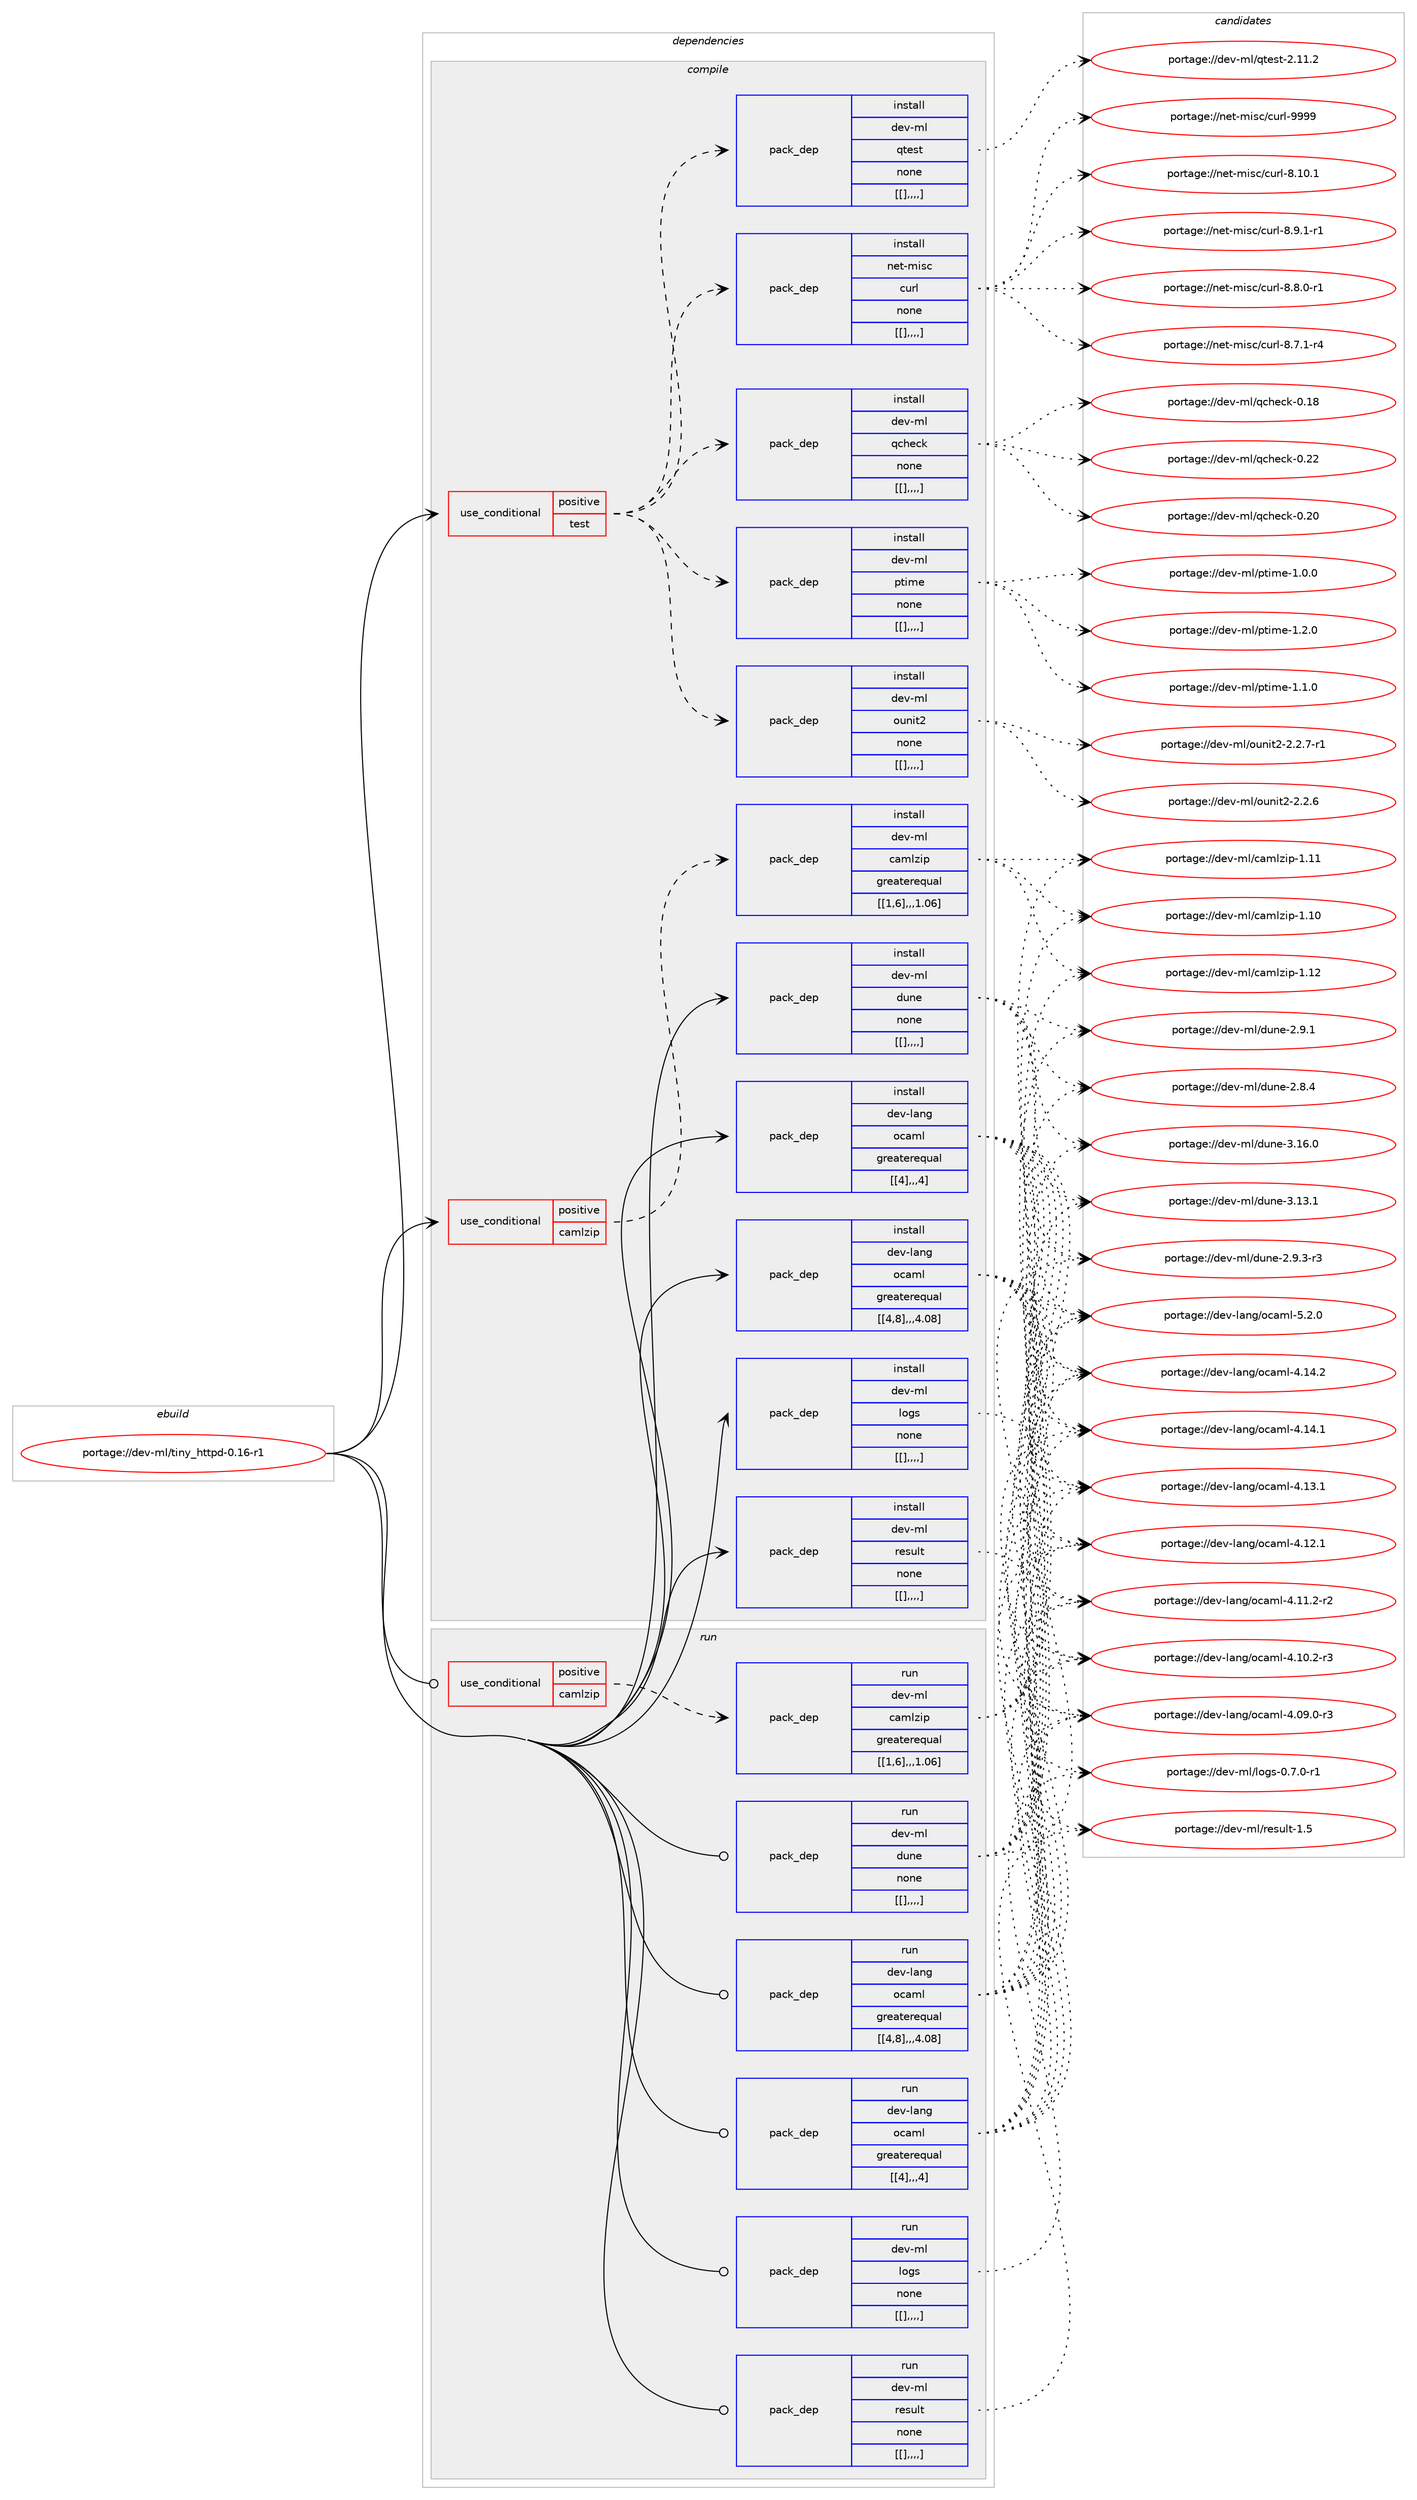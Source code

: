 digraph prolog {

# *************
# Graph options
# *************

newrank=true;
concentrate=true;
compound=true;
graph [rankdir=LR,fontname=Helvetica,fontsize=10,ranksep=1.5];#, ranksep=2.5, nodesep=0.2];
edge  [arrowhead=vee];
node  [fontname=Helvetica,fontsize=10];

# **********
# The ebuild
# **********

subgraph cluster_leftcol {
color=gray;
label=<<i>ebuild</i>>;
id [label="portage://dev-ml/tiny_httpd-0.16-r1", color=red, width=4, href="../dev-ml/tiny_httpd-0.16-r1.svg"];
}

# ****************
# The dependencies
# ****************

subgraph cluster_midcol {
color=gray;
label=<<i>dependencies</i>>;
subgraph cluster_compile {
fillcolor="#eeeeee";
style=filled;
label=<<i>compile</i>>;
subgraph cond31652 {
dependency129029 [label=<<TABLE BORDER="0" CELLBORDER="1" CELLSPACING="0" CELLPADDING="4"><TR><TD ROWSPAN="3" CELLPADDING="10">use_conditional</TD></TR><TR><TD>positive</TD></TR><TR><TD>camlzip</TD></TR></TABLE>>, shape=none, color=red];
subgraph pack96123 {
dependency129049 [label=<<TABLE BORDER="0" CELLBORDER="1" CELLSPACING="0" CELLPADDING="4" WIDTH="220"><TR><TD ROWSPAN="6" CELLPADDING="30">pack_dep</TD></TR><TR><TD WIDTH="110">install</TD></TR><TR><TD>dev-ml</TD></TR><TR><TD>camlzip</TD></TR><TR><TD>greaterequal</TD></TR><TR><TD>[[1,6],,,1.06]</TD></TR></TABLE>>, shape=none, color=blue];
}
dependency129029:e -> dependency129049:w [weight=20,style="dashed",arrowhead="vee"];
}
id:e -> dependency129029:w [weight=20,style="solid",arrowhead="vee"];
subgraph cond31654 {
dependency129067 [label=<<TABLE BORDER="0" CELLBORDER="1" CELLSPACING="0" CELLPADDING="4"><TR><TD ROWSPAN="3" CELLPADDING="10">use_conditional</TD></TR><TR><TD>positive</TD></TR><TR><TD>test</TD></TR></TABLE>>, shape=none, color=red];
subgraph pack96152 {
dependency129071 [label=<<TABLE BORDER="0" CELLBORDER="1" CELLSPACING="0" CELLPADDING="4" WIDTH="220"><TR><TD ROWSPAN="6" CELLPADDING="30">pack_dep</TD></TR><TR><TD WIDTH="110">install</TD></TR><TR><TD>dev-ml</TD></TR><TR><TD>qtest</TD></TR><TR><TD>none</TD></TR><TR><TD>[[],,,,]</TD></TR></TABLE>>, shape=none, color=blue];
}
dependency129067:e -> dependency129071:w [weight=20,style="dashed",arrowhead="vee"];
subgraph pack96156 {
dependency129073 [label=<<TABLE BORDER="0" CELLBORDER="1" CELLSPACING="0" CELLPADDING="4" WIDTH="220"><TR><TD ROWSPAN="6" CELLPADDING="30">pack_dep</TD></TR><TR><TD WIDTH="110">install</TD></TR><TR><TD>dev-ml</TD></TR><TR><TD>ounit2</TD></TR><TR><TD>none</TD></TR><TR><TD>[[],,,,]</TD></TR></TABLE>>, shape=none, color=blue];
}
dependency129067:e -> dependency129073:w [weight=20,style="dashed",arrowhead="vee"];
subgraph pack96159 {
dependency129108 [label=<<TABLE BORDER="0" CELLBORDER="1" CELLSPACING="0" CELLPADDING="4" WIDTH="220"><TR><TD ROWSPAN="6" CELLPADDING="30">pack_dep</TD></TR><TR><TD WIDTH="110">install</TD></TR><TR><TD>dev-ml</TD></TR><TR><TD>ptime</TD></TR><TR><TD>none</TD></TR><TR><TD>[[],,,,]</TD></TR></TABLE>>, shape=none, color=blue];
}
dependency129067:e -> dependency129108:w [weight=20,style="dashed",arrowhead="vee"];
subgraph pack96226 {
dependency129142 [label=<<TABLE BORDER="0" CELLBORDER="1" CELLSPACING="0" CELLPADDING="4" WIDTH="220"><TR><TD ROWSPAN="6" CELLPADDING="30">pack_dep</TD></TR><TR><TD WIDTH="110">install</TD></TR><TR><TD>dev-ml</TD></TR><TR><TD>qcheck</TD></TR><TR><TD>none</TD></TR><TR><TD>[[],,,,]</TD></TR></TABLE>>, shape=none, color=blue];
}
dependency129067:e -> dependency129142:w [weight=20,style="dashed",arrowhead="vee"];
subgraph pack96253 {
dependency129174 [label=<<TABLE BORDER="0" CELLBORDER="1" CELLSPACING="0" CELLPADDING="4" WIDTH="220"><TR><TD ROWSPAN="6" CELLPADDING="30">pack_dep</TD></TR><TR><TD WIDTH="110">install</TD></TR><TR><TD>net-misc</TD></TR><TR><TD>curl</TD></TR><TR><TD>none</TD></TR><TR><TD>[[],,,,]</TD></TR></TABLE>>, shape=none, color=blue];
}
dependency129067:e -> dependency129174:w [weight=20,style="dashed",arrowhead="vee"];
}
id:e -> dependency129067:w [weight=20,style="solid",arrowhead="vee"];
subgraph pack96269 {
dependency129188 [label=<<TABLE BORDER="0" CELLBORDER="1" CELLSPACING="0" CELLPADDING="4" WIDTH="220"><TR><TD ROWSPAN="6" CELLPADDING="30">pack_dep</TD></TR><TR><TD WIDTH="110">install</TD></TR><TR><TD>dev-lang</TD></TR><TR><TD>ocaml</TD></TR><TR><TD>greaterequal</TD></TR><TR><TD>[[4],,,4]</TD></TR></TABLE>>, shape=none, color=blue];
}
id:e -> dependency129188:w [weight=20,style="solid",arrowhead="vee"];
subgraph pack96299 {
dependency129230 [label=<<TABLE BORDER="0" CELLBORDER="1" CELLSPACING="0" CELLPADDING="4" WIDTH="220"><TR><TD ROWSPAN="6" CELLPADDING="30">pack_dep</TD></TR><TR><TD WIDTH="110">install</TD></TR><TR><TD>dev-lang</TD></TR><TR><TD>ocaml</TD></TR><TR><TD>greaterequal</TD></TR><TR><TD>[[4,8],,,4.08]</TD></TR></TABLE>>, shape=none, color=blue];
}
id:e -> dependency129230:w [weight=20,style="solid",arrowhead="vee"];
subgraph pack96331 {
dependency129249 [label=<<TABLE BORDER="0" CELLBORDER="1" CELLSPACING="0" CELLPADDING="4" WIDTH="220"><TR><TD ROWSPAN="6" CELLPADDING="30">pack_dep</TD></TR><TR><TD WIDTH="110">install</TD></TR><TR><TD>dev-ml</TD></TR><TR><TD>dune</TD></TR><TR><TD>none</TD></TR><TR><TD>[[],,,,]</TD></TR></TABLE>>, shape=none, color=blue];
}
id:e -> dependency129249:w [weight=20,style="solid",arrowhead="vee"];
subgraph pack96335 {
dependency129283 [label=<<TABLE BORDER="0" CELLBORDER="1" CELLSPACING="0" CELLPADDING="4" WIDTH="220"><TR><TD ROWSPAN="6" CELLPADDING="30">pack_dep</TD></TR><TR><TD WIDTH="110">install</TD></TR><TR><TD>dev-ml</TD></TR><TR><TD>logs</TD></TR><TR><TD>none</TD></TR><TR><TD>[[],,,,]</TD></TR></TABLE>>, shape=none, color=blue];
}
id:e -> dependency129283:w [weight=20,style="solid",arrowhead="vee"];
subgraph pack96385 {
dependency129361 [label=<<TABLE BORDER="0" CELLBORDER="1" CELLSPACING="0" CELLPADDING="4" WIDTH="220"><TR><TD ROWSPAN="6" CELLPADDING="30">pack_dep</TD></TR><TR><TD WIDTH="110">install</TD></TR><TR><TD>dev-ml</TD></TR><TR><TD>result</TD></TR><TR><TD>none</TD></TR><TR><TD>[[],,,,]</TD></TR></TABLE>>, shape=none, color=blue];
}
id:e -> dependency129361:w [weight=20,style="solid",arrowhead="vee"];
}
subgraph cluster_compileandrun {
fillcolor="#eeeeee";
style=filled;
label=<<i>compile and run</i>>;
}
subgraph cluster_run {
fillcolor="#eeeeee";
style=filled;
label=<<i>run</i>>;
subgraph cond31658 {
dependency129389 [label=<<TABLE BORDER="0" CELLBORDER="1" CELLSPACING="0" CELLPADDING="4"><TR><TD ROWSPAN="3" CELLPADDING="10">use_conditional</TD></TR><TR><TD>positive</TD></TR><TR><TD>camlzip</TD></TR></TABLE>>, shape=none, color=red];
subgraph pack96471 {
dependency129391 [label=<<TABLE BORDER="0" CELLBORDER="1" CELLSPACING="0" CELLPADDING="4" WIDTH="220"><TR><TD ROWSPAN="6" CELLPADDING="30">pack_dep</TD></TR><TR><TD WIDTH="110">run</TD></TR><TR><TD>dev-ml</TD></TR><TR><TD>camlzip</TD></TR><TR><TD>greaterequal</TD></TR><TR><TD>[[1,6],,,1.06]</TD></TR></TABLE>>, shape=none, color=blue];
}
dependency129389:e -> dependency129391:w [weight=20,style="dashed",arrowhead="vee"];
}
id:e -> dependency129389:w [weight=20,style="solid",arrowhead="odot"];
subgraph pack96487 {
dependency129407 [label=<<TABLE BORDER="0" CELLBORDER="1" CELLSPACING="0" CELLPADDING="4" WIDTH="220"><TR><TD ROWSPAN="6" CELLPADDING="30">pack_dep</TD></TR><TR><TD WIDTH="110">run</TD></TR><TR><TD>dev-lang</TD></TR><TR><TD>ocaml</TD></TR><TR><TD>greaterequal</TD></TR><TR><TD>[[4],,,4]</TD></TR></TABLE>>, shape=none, color=blue];
}
id:e -> dependency129407:w [weight=20,style="solid",arrowhead="odot"];
subgraph pack96495 {
dependency129440 [label=<<TABLE BORDER="0" CELLBORDER="1" CELLSPACING="0" CELLPADDING="4" WIDTH="220"><TR><TD ROWSPAN="6" CELLPADDING="30">pack_dep</TD></TR><TR><TD WIDTH="110">run</TD></TR><TR><TD>dev-lang</TD></TR><TR><TD>ocaml</TD></TR><TR><TD>greaterequal</TD></TR><TR><TD>[[4,8],,,4.08]</TD></TR></TABLE>>, shape=none, color=blue];
}
id:e -> dependency129440:w [weight=20,style="solid",arrowhead="odot"];
subgraph pack96526 {
dependency129506 [label=<<TABLE BORDER="0" CELLBORDER="1" CELLSPACING="0" CELLPADDING="4" WIDTH="220"><TR><TD ROWSPAN="6" CELLPADDING="30">pack_dep</TD></TR><TR><TD WIDTH="110">run</TD></TR><TR><TD>dev-ml</TD></TR><TR><TD>dune</TD></TR><TR><TD>none</TD></TR><TR><TD>[[],,,,]</TD></TR></TABLE>>, shape=none, color=blue];
}
id:e -> dependency129506:w [weight=20,style="solid",arrowhead="odot"];
subgraph pack96583 {
dependency129511 [label=<<TABLE BORDER="0" CELLBORDER="1" CELLSPACING="0" CELLPADDING="4" WIDTH="220"><TR><TD ROWSPAN="6" CELLPADDING="30">pack_dep</TD></TR><TR><TD WIDTH="110">run</TD></TR><TR><TD>dev-ml</TD></TR><TR><TD>logs</TD></TR><TR><TD>none</TD></TR><TR><TD>[[],,,,]</TD></TR></TABLE>>, shape=none, color=blue];
}
id:e -> dependency129511:w [weight=20,style="solid",arrowhead="odot"];
subgraph pack96587 {
dependency129516 [label=<<TABLE BORDER="0" CELLBORDER="1" CELLSPACING="0" CELLPADDING="4" WIDTH="220"><TR><TD ROWSPAN="6" CELLPADDING="30">pack_dep</TD></TR><TR><TD WIDTH="110">run</TD></TR><TR><TD>dev-ml</TD></TR><TR><TD>result</TD></TR><TR><TD>none</TD></TR><TR><TD>[[],,,,]</TD></TR></TABLE>>, shape=none, color=blue];
}
id:e -> dependency129516:w [weight=20,style="solid",arrowhead="odot"];
}
}

# **************
# The candidates
# **************

subgraph cluster_choices {
rank=same;
color=gray;
label=<<i>candidates</i>>;

subgraph choice96267 {
color=black;
nodesep=1;
choice100101118451091084799971091081221051124549464950 [label="portage://dev-ml/camlzip-1.12", color=red, width=4,href="../dev-ml/camlzip-1.12.svg"];
choice100101118451091084799971091081221051124549464949 [label="portage://dev-ml/camlzip-1.11", color=red, width=4,href="../dev-ml/camlzip-1.11.svg"];
choice100101118451091084799971091081221051124549464948 [label="portage://dev-ml/camlzip-1.10", color=red, width=4,href="../dev-ml/camlzip-1.10.svg"];
dependency129049:e -> choice100101118451091084799971091081221051124549464950:w [style=dotted,weight="100"];
dependency129049:e -> choice100101118451091084799971091081221051124549464949:w [style=dotted,weight="100"];
dependency129049:e -> choice100101118451091084799971091081221051124549464948:w [style=dotted,weight="100"];
}
subgraph choice96283 {
color=black;
nodesep=1;
choice100101118451091084711311610111511645504649494650 [label="portage://dev-ml/qtest-2.11.2", color=red, width=4,href="../dev-ml/qtest-2.11.2.svg"];
dependency129071:e -> choice100101118451091084711311610111511645504649494650:w [style=dotted,weight="100"];
}
subgraph choice96299 {
color=black;
nodesep=1;
choice1001011184510910847111117110105116504550465046554511449 [label="portage://dev-ml/ounit2-2.2.7-r1", color=red, width=4,href="../dev-ml/ounit2-2.2.7-r1.svg"];
choice100101118451091084711111711010511650455046504654 [label="portage://dev-ml/ounit2-2.2.6", color=red, width=4,href="../dev-ml/ounit2-2.2.6.svg"];
dependency129073:e -> choice1001011184510910847111117110105116504550465046554511449:w [style=dotted,weight="100"];
dependency129073:e -> choice100101118451091084711111711010511650455046504654:w [style=dotted,weight="100"];
}
subgraph choice96302 {
color=black;
nodesep=1;
choice1001011184510910847112116105109101454946504648 [label="portage://dev-ml/ptime-1.2.0", color=red, width=4,href="../dev-ml/ptime-1.2.0.svg"];
choice1001011184510910847112116105109101454946494648 [label="portage://dev-ml/ptime-1.1.0", color=red, width=4,href="../dev-ml/ptime-1.1.0.svg"];
choice1001011184510910847112116105109101454946484648 [label="portage://dev-ml/ptime-1.0.0", color=red, width=4,href="../dev-ml/ptime-1.0.0.svg"];
dependency129108:e -> choice1001011184510910847112116105109101454946504648:w [style=dotted,weight="100"];
dependency129108:e -> choice1001011184510910847112116105109101454946494648:w [style=dotted,weight="100"];
dependency129108:e -> choice1001011184510910847112116105109101454946484648:w [style=dotted,weight="100"];
}
subgraph choice96304 {
color=black;
nodesep=1;
choice100101118451091084711399104101991074548465050 [label="portage://dev-ml/qcheck-0.22", color=red, width=4,href="../dev-ml/qcheck-0.22.svg"];
choice100101118451091084711399104101991074548465048 [label="portage://dev-ml/qcheck-0.20", color=red, width=4,href="../dev-ml/qcheck-0.20.svg"];
choice100101118451091084711399104101991074548464956 [label="portage://dev-ml/qcheck-0.18", color=red, width=4,href="../dev-ml/qcheck-0.18.svg"];
dependency129142:e -> choice100101118451091084711399104101991074548465050:w [style=dotted,weight="100"];
dependency129142:e -> choice100101118451091084711399104101991074548465048:w [style=dotted,weight="100"];
dependency129142:e -> choice100101118451091084711399104101991074548464956:w [style=dotted,weight="100"];
}
subgraph choice96327 {
color=black;
nodesep=1;
choice110101116451091051159947991171141084557575757 [label="portage://net-misc/curl-9999", color=red, width=4,href="../net-misc/curl-9999.svg"];
choice1101011164510910511599479911711410845564649484649 [label="portage://net-misc/curl-8.10.1", color=red, width=4,href="../net-misc/curl-8.10.1.svg"];
choice110101116451091051159947991171141084556465746494511449 [label="portage://net-misc/curl-8.9.1-r1", color=red, width=4,href="../net-misc/curl-8.9.1-r1.svg"];
choice110101116451091051159947991171141084556465646484511449 [label="portage://net-misc/curl-8.8.0-r1", color=red, width=4,href="../net-misc/curl-8.8.0-r1.svg"];
choice110101116451091051159947991171141084556465546494511452 [label="portage://net-misc/curl-8.7.1-r4", color=red, width=4,href="../net-misc/curl-8.7.1-r4.svg"];
dependency129174:e -> choice110101116451091051159947991171141084557575757:w [style=dotted,weight="100"];
dependency129174:e -> choice1101011164510910511599479911711410845564649484649:w [style=dotted,weight="100"];
dependency129174:e -> choice110101116451091051159947991171141084556465746494511449:w [style=dotted,weight="100"];
dependency129174:e -> choice110101116451091051159947991171141084556465646484511449:w [style=dotted,weight="100"];
dependency129174:e -> choice110101116451091051159947991171141084556465546494511452:w [style=dotted,weight="100"];
}
subgraph choice96339 {
color=black;
nodesep=1;
choice1001011184510897110103471119997109108455346504648 [label="portage://dev-lang/ocaml-5.2.0", color=red, width=4,href="../dev-lang/ocaml-5.2.0.svg"];
choice100101118451089711010347111999710910845524649524650 [label="portage://dev-lang/ocaml-4.14.2", color=red, width=4,href="../dev-lang/ocaml-4.14.2.svg"];
choice100101118451089711010347111999710910845524649524649 [label="portage://dev-lang/ocaml-4.14.1", color=red, width=4,href="../dev-lang/ocaml-4.14.1.svg"];
choice100101118451089711010347111999710910845524649514649 [label="portage://dev-lang/ocaml-4.13.1", color=red, width=4,href="../dev-lang/ocaml-4.13.1.svg"];
choice100101118451089711010347111999710910845524649504649 [label="portage://dev-lang/ocaml-4.12.1", color=red, width=4,href="../dev-lang/ocaml-4.12.1.svg"];
choice1001011184510897110103471119997109108455246494946504511450 [label="portage://dev-lang/ocaml-4.11.2-r2", color=red, width=4,href="../dev-lang/ocaml-4.11.2-r2.svg"];
choice1001011184510897110103471119997109108455246494846504511451 [label="portage://dev-lang/ocaml-4.10.2-r3", color=red, width=4,href="../dev-lang/ocaml-4.10.2-r3.svg"];
choice1001011184510897110103471119997109108455246485746484511451 [label="portage://dev-lang/ocaml-4.09.0-r3", color=red, width=4,href="../dev-lang/ocaml-4.09.0-r3.svg"];
dependency129188:e -> choice1001011184510897110103471119997109108455346504648:w [style=dotted,weight="100"];
dependency129188:e -> choice100101118451089711010347111999710910845524649524650:w [style=dotted,weight="100"];
dependency129188:e -> choice100101118451089711010347111999710910845524649524649:w [style=dotted,weight="100"];
dependency129188:e -> choice100101118451089711010347111999710910845524649514649:w [style=dotted,weight="100"];
dependency129188:e -> choice100101118451089711010347111999710910845524649504649:w [style=dotted,weight="100"];
dependency129188:e -> choice1001011184510897110103471119997109108455246494946504511450:w [style=dotted,weight="100"];
dependency129188:e -> choice1001011184510897110103471119997109108455246494846504511451:w [style=dotted,weight="100"];
dependency129188:e -> choice1001011184510897110103471119997109108455246485746484511451:w [style=dotted,weight="100"];
}
subgraph choice96346 {
color=black;
nodesep=1;
choice1001011184510897110103471119997109108455346504648 [label="portage://dev-lang/ocaml-5.2.0", color=red, width=4,href="../dev-lang/ocaml-5.2.0.svg"];
choice100101118451089711010347111999710910845524649524650 [label="portage://dev-lang/ocaml-4.14.2", color=red, width=4,href="../dev-lang/ocaml-4.14.2.svg"];
choice100101118451089711010347111999710910845524649524649 [label="portage://dev-lang/ocaml-4.14.1", color=red, width=4,href="../dev-lang/ocaml-4.14.1.svg"];
choice100101118451089711010347111999710910845524649514649 [label="portage://dev-lang/ocaml-4.13.1", color=red, width=4,href="../dev-lang/ocaml-4.13.1.svg"];
choice100101118451089711010347111999710910845524649504649 [label="portage://dev-lang/ocaml-4.12.1", color=red, width=4,href="../dev-lang/ocaml-4.12.1.svg"];
choice1001011184510897110103471119997109108455246494946504511450 [label="portage://dev-lang/ocaml-4.11.2-r2", color=red, width=4,href="../dev-lang/ocaml-4.11.2-r2.svg"];
choice1001011184510897110103471119997109108455246494846504511451 [label="portage://dev-lang/ocaml-4.10.2-r3", color=red, width=4,href="../dev-lang/ocaml-4.10.2-r3.svg"];
choice1001011184510897110103471119997109108455246485746484511451 [label="portage://dev-lang/ocaml-4.09.0-r3", color=red, width=4,href="../dev-lang/ocaml-4.09.0-r3.svg"];
dependency129230:e -> choice1001011184510897110103471119997109108455346504648:w [style=dotted,weight="100"];
dependency129230:e -> choice100101118451089711010347111999710910845524649524650:w [style=dotted,weight="100"];
dependency129230:e -> choice100101118451089711010347111999710910845524649524649:w [style=dotted,weight="100"];
dependency129230:e -> choice100101118451089711010347111999710910845524649514649:w [style=dotted,weight="100"];
dependency129230:e -> choice100101118451089711010347111999710910845524649504649:w [style=dotted,weight="100"];
dependency129230:e -> choice1001011184510897110103471119997109108455246494946504511450:w [style=dotted,weight="100"];
dependency129230:e -> choice1001011184510897110103471119997109108455246494846504511451:w [style=dotted,weight="100"];
dependency129230:e -> choice1001011184510897110103471119997109108455246485746484511451:w [style=dotted,weight="100"];
}
subgraph choice96356 {
color=black;
nodesep=1;
choice100101118451091084710011711010145514649544648 [label="portage://dev-ml/dune-3.16.0", color=red, width=4,href="../dev-ml/dune-3.16.0.svg"];
choice100101118451091084710011711010145514649514649 [label="portage://dev-ml/dune-3.13.1", color=red, width=4,href="../dev-ml/dune-3.13.1.svg"];
choice10010111845109108471001171101014550465746514511451 [label="portage://dev-ml/dune-2.9.3-r3", color=red, width=4,href="../dev-ml/dune-2.9.3-r3.svg"];
choice1001011184510910847100117110101455046574649 [label="portage://dev-ml/dune-2.9.1", color=red, width=4,href="../dev-ml/dune-2.9.1.svg"];
choice1001011184510910847100117110101455046564652 [label="portage://dev-ml/dune-2.8.4", color=red, width=4,href="../dev-ml/dune-2.8.4.svg"];
dependency129249:e -> choice100101118451091084710011711010145514649544648:w [style=dotted,weight="100"];
dependency129249:e -> choice100101118451091084710011711010145514649514649:w [style=dotted,weight="100"];
dependency129249:e -> choice10010111845109108471001171101014550465746514511451:w [style=dotted,weight="100"];
dependency129249:e -> choice1001011184510910847100117110101455046574649:w [style=dotted,weight="100"];
dependency129249:e -> choice1001011184510910847100117110101455046564652:w [style=dotted,weight="100"];
}
subgraph choice96362 {
color=black;
nodesep=1;
choice10010111845109108471081111031154548465546484511449 [label="portage://dev-ml/logs-0.7.0-r1", color=red, width=4,href="../dev-ml/logs-0.7.0-r1.svg"];
dependency129283:e -> choice10010111845109108471081111031154548465546484511449:w [style=dotted,weight="100"];
}
subgraph choice96382 {
color=black;
nodesep=1;
choice100101118451091084711410111511710811645494653 [label="portage://dev-ml/result-1.5", color=red, width=4,href="../dev-ml/result-1.5.svg"];
dependency129361:e -> choice100101118451091084711410111511710811645494653:w [style=dotted,weight="100"];
}
subgraph choice96398 {
color=black;
nodesep=1;
choice100101118451091084799971091081221051124549464950 [label="portage://dev-ml/camlzip-1.12", color=red, width=4,href="../dev-ml/camlzip-1.12.svg"];
choice100101118451091084799971091081221051124549464949 [label="portage://dev-ml/camlzip-1.11", color=red, width=4,href="../dev-ml/camlzip-1.11.svg"];
choice100101118451091084799971091081221051124549464948 [label="portage://dev-ml/camlzip-1.10", color=red, width=4,href="../dev-ml/camlzip-1.10.svg"];
dependency129391:e -> choice100101118451091084799971091081221051124549464950:w [style=dotted,weight="100"];
dependency129391:e -> choice100101118451091084799971091081221051124549464949:w [style=dotted,weight="100"];
dependency129391:e -> choice100101118451091084799971091081221051124549464948:w [style=dotted,weight="100"];
}
subgraph choice96426 {
color=black;
nodesep=1;
choice1001011184510897110103471119997109108455346504648 [label="portage://dev-lang/ocaml-5.2.0", color=red, width=4,href="../dev-lang/ocaml-5.2.0.svg"];
choice100101118451089711010347111999710910845524649524650 [label="portage://dev-lang/ocaml-4.14.2", color=red, width=4,href="../dev-lang/ocaml-4.14.2.svg"];
choice100101118451089711010347111999710910845524649524649 [label="portage://dev-lang/ocaml-4.14.1", color=red, width=4,href="../dev-lang/ocaml-4.14.1.svg"];
choice100101118451089711010347111999710910845524649514649 [label="portage://dev-lang/ocaml-4.13.1", color=red, width=4,href="../dev-lang/ocaml-4.13.1.svg"];
choice100101118451089711010347111999710910845524649504649 [label="portage://dev-lang/ocaml-4.12.1", color=red, width=4,href="../dev-lang/ocaml-4.12.1.svg"];
choice1001011184510897110103471119997109108455246494946504511450 [label="portage://dev-lang/ocaml-4.11.2-r2", color=red, width=4,href="../dev-lang/ocaml-4.11.2-r2.svg"];
choice1001011184510897110103471119997109108455246494846504511451 [label="portage://dev-lang/ocaml-4.10.2-r3", color=red, width=4,href="../dev-lang/ocaml-4.10.2-r3.svg"];
choice1001011184510897110103471119997109108455246485746484511451 [label="portage://dev-lang/ocaml-4.09.0-r3", color=red, width=4,href="../dev-lang/ocaml-4.09.0-r3.svg"];
dependency129407:e -> choice1001011184510897110103471119997109108455346504648:w [style=dotted,weight="100"];
dependency129407:e -> choice100101118451089711010347111999710910845524649524650:w [style=dotted,weight="100"];
dependency129407:e -> choice100101118451089711010347111999710910845524649524649:w [style=dotted,weight="100"];
dependency129407:e -> choice100101118451089711010347111999710910845524649514649:w [style=dotted,weight="100"];
dependency129407:e -> choice100101118451089711010347111999710910845524649504649:w [style=dotted,weight="100"];
dependency129407:e -> choice1001011184510897110103471119997109108455246494946504511450:w [style=dotted,weight="100"];
dependency129407:e -> choice1001011184510897110103471119997109108455246494846504511451:w [style=dotted,weight="100"];
dependency129407:e -> choice1001011184510897110103471119997109108455246485746484511451:w [style=dotted,weight="100"];
}
subgraph choice96437 {
color=black;
nodesep=1;
choice1001011184510897110103471119997109108455346504648 [label="portage://dev-lang/ocaml-5.2.0", color=red, width=4,href="../dev-lang/ocaml-5.2.0.svg"];
choice100101118451089711010347111999710910845524649524650 [label="portage://dev-lang/ocaml-4.14.2", color=red, width=4,href="../dev-lang/ocaml-4.14.2.svg"];
choice100101118451089711010347111999710910845524649524649 [label="portage://dev-lang/ocaml-4.14.1", color=red, width=4,href="../dev-lang/ocaml-4.14.1.svg"];
choice100101118451089711010347111999710910845524649514649 [label="portage://dev-lang/ocaml-4.13.1", color=red, width=4,href="../dev-lang/ocaml-4.13.1.svg"];
choice100101118451089711010347111999710910845524649504649 [label="portage://dev-lang/ocaml-4.12.1", color=red, width=4,href="../dev-lang/ocaml-4.12.1.svg"];
choice1001011184510897110103471119997109108455246494946504511450 [label="portage://dev-lang/ocaml-4.11.2-r2", color=red, width=4,href="../dev-lang/ocaml-4.11.2-r2.svg"];
choice1001011184510897110103471119997109108455246494846504511451 [label="portage://dev-lang/ocaml-4.10.2-r3", color=red, width=4,href="../dev-lang/ocaml-4.10.2-r3.svg"];
choice1001011184510897110103471119997109108455246485746484511451 [label="portage://dev-lang/ocaml-4.09.0-r3", color=red, width=4,href="../dev-lang/ocaml-4.09.0-r3.svg"];
dependency129440:e -> choice1001011184510897110103471119997109108455346504648:w [style=dotted,weight="100"];
dependency129440:e -> choice100101118451089711010347111999710910845524649524650:w [style=dotted,weight="100"];
dependency129440:e -> choice100101118451089711010347111999710910845524649524649:w [style=dotted,weight="100"];
dependency129440:e -> choice100101118451089711010347111999710910845524649514649:w [style=dotted,weight="100"];
dependency129440:e -> choice100101118451089711010347111999710910845524649504649:w [style=dotted,weight="100"];
dependency129440:e -> choice1001011184510897110103471119997109108455246494946504511450:w [style=dotted,weight="100"];
dependency129440:e -> choice1001011184510897110103471119997109108455246494846504511451:w [style=dotted,weight="100"];
dependency129440:e -> choice1001011184510897110103471119997109108455246485746484511451:w [style=dotted,weight="100"];
}
subgraph choice96473 {
color=black;
nodesep=1;
choice100101118451091084710011711010145514649544648 [label="portage://dev-ml/dune-3.16.0", color=red, width=4,href="../dev-ml/dune-3.16.0.svg"];
choice100101118451091084710011711010145514649514649 [label="portage://dev-ml/dune-3.13.1", color=red, width=4,href="../dev-ml/dune-3.13.1.svg"];
choice10010111845109108471001171101014550465746514511451 [label="portage://dev-ml/dune-2.9.3-r3", color=red, width=4,href="../dev-ml/dune-2.9.3-r3.svg"];
choice1001011184510910847100117110101455046574649 [label="portage://dev-ml/dune-2.9.1", color=red, width=4,href="../dev-ml/dune-2.9.1.svg"];
choice1001011184510910847100117110101455046564652 [label="portage://dev-ml/dune-2.8.4", color=red, width=4,href="../dev-ml/dune-2.8.4.svg"];
dependency129506:e -> choice100101118451091084710011711010145514649544648:w [style=dotted,weight="100"];
dependency129506:e -> choice100101118451091084710011711010145514649514649:w [style=dotted,weight="100"];
dependency129506:e -> choice10010111845109108471001171101014550465746514511451:w [style=dotted,weight="100"];
dependency129506:e -> choice1001011184510910847100117110101455046574649:w [style=dotted,weight="100"];
dependency129506:e -> choice1001011184510910847100117110101455046564652:w [style=dotted,weight="100"];
}
subgraph choice96495 {
color=black;
nodesep=1;
choice10010111845109108471081111031154548465546484511449 [label="portage://dev-ml/logs-0.7.0-r1", color=red, width=4,href="../dev-ml/logs-0.7.0-r1.svg"];
dependency129511:e -> choice10010111845109108471081111031154548465546484511449:w [style=dotted,weight="100"];
}
subgraph choice96498 {
color=black;
nodesep=1;
choice100101118451091084711410111511710811645494653 [label="portage://dev-ml/result-1.5", color=red, width=4,href="../dev-ml/result-1.5.svg"];
dependency129516:e -> choice100101118451091084711410111511710811645494653:w [style=dotted,weight="100"];
}
}

}

